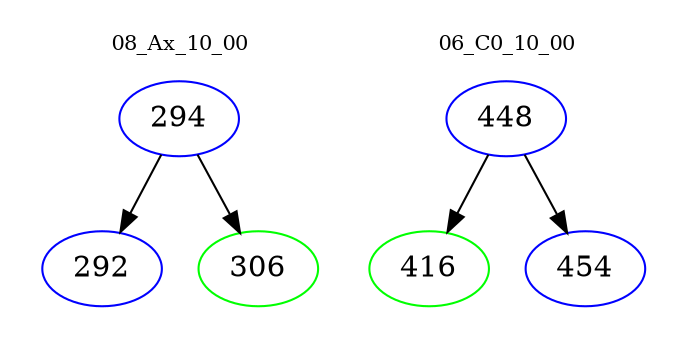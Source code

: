 digraph{
subgraph cluster_0 {
color = white
label = "08_Ax_10_00";
fontsize=10;
T0_294 [label="294", color="blue"]
T0_294 -> T0_292 [color="black"]
T0_292 [label="292", color="blue"]
T0_294 -> T0_306 [color="black"]
T0_306 [label="306", color="green"]
}
subgraph cluster_1 {
color = white
label = "06_C0_10_00";
fontsize=10;
T1_448 [label="448", color="blue"]
T1_448 -> T1_416 [color="black"]
T1_416 [label="416", color="green"]
T1_448 -> T1_454 [color="black"]
T1_454 [label="454", color="blue"]
}
}
